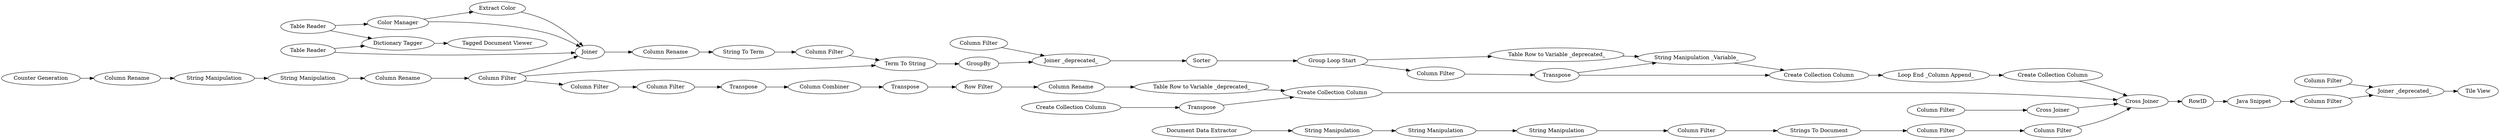 digraph {
	"-1485327527849218507_1169" [label=Transpose]
	"2153065554931666792_1194" [label="Group Loop Start"]
	"-1485327527849218507_1182" [label=Transpose]
	"578086067883872920_1194" [label="Column Filter"]
	"578086067883872920_1185" [label="Cross Joiner"]
	"1029952528076325684_1515" [label="Tile View"]
	"2153065554931666792_1187" [label="Column Filter"]
	"-1575311353039089112_426" [label="String Manipulation"]
	"-1485327527849218507_1183" [label="Create Collection Column"]
	"-1575311353039089112_429" [label="Column Filter"]
	"2153065554931666792_1189" [label=Sorter]
	"1029952528076325684_1514" [label="Tagged Document Viewer"]
	"2153065554931666792_1181" [label="Create Collection Column"]
	"-1575311353039089112_320" [label="Document Data Extractor"]
	"-1575311353039089112_1503" [label="Column Rename"]
	"578086067883872920_1178" [label=RowID]
	"578086067883872920_1179" [label="Java Snippet"]
	"-1575311353039089112_1505" [label="Column Filter"]
	"-1575311353039089112_1198" [label="Column Filter"]
	"-1575311353039089112_428" [label="Column Filter"]
	"1029952528076325684_817" [label="Color Manager"]
	"2153065554931666792_1190" [label="String Manipulation _Variable_"]
	"578086067883872920_1188" [label="Joiner _deprecated_"]
	"-1485327527849218507_1172" [label="Column Combiner"]
	"-1575311353039089112_1504" [label="String Manipulation"]
	"578086067883872920_1187" [label="Column Filter"]
	"2153065554931666792_385" [label="Term To String"]
	"1029952528076325684_1513" [label="Table Reader"]
	"-1575311353039089112_1507" [label="Column Rename"]
	"2153065554931666792_1186" [label=GroupBy]
	"2153065554931666792_1196" [label="Table Row to Variable _deprecated_"]
	"-1575311353039089112_427" [label="Strings To Document"]
	"578086067883872920_1177" [label="Cross Joiner"]
	"-1575311353039089112_1506" [label="String To Term"]
	"-1485327527849218507_1173" [label=Transpose]
	"-1575311353039089112_1193" [label="String Manipulation"]
	"2153065554931666792_1191" [label="Loop End _Column Append_"]
	"2153065554931666792_1195" [label="Column Filter"]
	"-1485327527849218507_1188" [label="Table Row to Variable _deprecated_"]
	"-1575311353039089112_1500" [label=Joiner]
	"-1485327527849218507_1185" [label="Column Filter"]
	"1029952528076325684_1195" [label="Extract Color"]
	"2153065554931666792_1192" [label=Transpose]
	"-1575311353039089112_1498" [label="Column Filter"]
	"1029952528076325684_1510" [label="Table Reader"]
	"-1575311353039089112_365" [label="String Manipulation"]
	"2153065554931666792_1193" [label="Create Collection Column"]
	"-1485327527849218507_1184" [label="Create Collection Column"]
	"-1575311353039089112_1501" [label="Column Rename"]
	"1029952528076325684_1492" [label="Dictionary Tagger"]
	"-1575311353039089112_1499" [label="Column Filter"]
	"578086067883872920_1193" [label="Column Filter"]
	"-1575311353039089112_1502" [label="Counter Generation"]
	"-1485327527849218507_1174" [label="Row Filter"]
	"2153065554931666792_1188" [label="Joiner _deprecated_"]
	"-1485327527849218507_1175" [label="Column Rename"]
	"-1575311353039089112_430" [label="String Manipulation"]
	"1029952528076325684_817" -> "1029952528076325684_1195"
	"-1575311353039089112_1193" -> "-1575311353039089112_1501"
	"1029952528076325684_1513" -> "1029952528076325684_1492"
	"-1485327527849218507_1175" -> "-1485327527849218507_1188"
	"1029952528076325684_1195" -> "-1575311353039089112_1500"
	"-1485327527849218507_1188" -> "-1485327527849218507_1184"
	"-1575311353039089112_428" -> "-1575311353039089112_427"
	"-1575311353039089112_1507" -> "-1575311353039089112_1506"
	"2153065554931666792_1196" -> "2153065554931666792_1190"
	"-1485327527849218507_1183" -> "-1485327527849218507_1182"
	"-1575311353039089112_430" -> "-1575311353039089112_428"
	"578086067883872920_1193" -> "578086067883872920_1188"
	"2153065554931666792_1187" -> "2153065554931666792_1188"
	"-1575311353039089112_1503" -> "-1575311353039089112_1504"
	"2153065554931666792_1193" -> "2153065554931666792_1191"
	"2153065554931666792_1195" -> "2153065554931666792_1192"
	"2153065554931666792_1192" -> "2153065554931666792_1193"
	"-1575311353039089112_427" -> "-1575311353039089112_429"
	"578086067883872920_1185" -> "578086067883872920_1178"
	"578086067883872920_1187" -> "578086067883872920_1177"
	"2153065554931666792_1181" -> "578086067883872920_1185"
	"-1575311353039089112_1501" -> "-1575311353039089112_1505"
	"578086067883872920_1188" -> "1029952528076325684_1515"
	"1029952528076325684_817" -> "-1575311353039089112_1500"
	"-1575311353039089112_1504" -> "-1575311353039089112_1193"
	"2153065554931666792_1194" -> "2153065554931666792_1196"
	"2153065554931666792_1188" -> "2153065554931666792_1189"
	"1029952528076325684_1510" -> "1029952528076325684_1492"
	"-1575311353039089112_1505" -> "2153065554931666792_385"
	"1029952528076325684_1510" -> "-1575311353039089112_1500"
	"-1575311353039089112_1198" -> "-1485327527849218507_1185"
	"-1575311353039089112_1499" -> "2153065554931666792_385"
	"-1485327527849218507_1173" -> "-1485327527849218507_1174"
	"-1575311353039089112_320" -> "-1575311353039089112_426"
	"2153065554931666792_1194" -> "2153065554931666792_1195"
	"578086067883872920_1179" -> "578086067883872920_1193"
	"-1485327527849218507_1172" -> "-1485327527849218507_1173"
	"2153065554931666792_1186" -> "2153065554931666792_1188"
	"-1575311353039089112_429" -> "-1575311353039089112_1498"
	"2153065554931666792_1192" -> "2153065554931666792_1190"
	"578086067883872920_1178" -> "578086067883872920_1179"
	"-1485327527849218507_1184" -> "578086067883872920_1185"
	"-1575311353039089112_1500" -> "-1575311353039089112_1507"
	"1029952528076325684_1513" -> "1029952528076325684_817"
	"1029952528076325684_1492" -> "1029952528076325684_1514"
	"-1575311353039089112_365" -> "-1575311353039089112_430"
	"2153065554931666792_1190" -> "2153065554931666792_1193"
	"-1485327527849218507_1174" -> "-1485327527849218507_1175"
	"578086067883872920_1177" -> "578086067883872920_1185"
	"-1575311353039089112_1505" -> "-1575311353039089112_1198"
	"-1575311353039089112_1502" -> "-1575311353039089112_1503"
	"578086067883872920_1194" -> "578086067883872920_1188"
	"-1485327527849218507_1169" -> "-1485327527849218507_1172"
	"2153065554931666792_1189" -> "2153065554931666792_1194"
	"-1575311353039089112_1505" -> "-1575311353039089112_1500"
	"2153065554931666792_1191" -> "2153065554931666792_1181"
	"-1485327527849218507_1185" -> "-1485327527849218507_1169"
	"-1485327527849218507_1182" -> "-1485327527849218507_1184"
	"-1575311353039089112_1506" -> "-1575311353039089112_1499"
	"-1575311353039089112_426" -> "-1575311353039089112_365"
	"2153065554931666792_385" -> "2153065554931666792_1186"
	"-1575311353039089112_1498" -> "578086067883872920_1185"
	rankdir=LR
}
